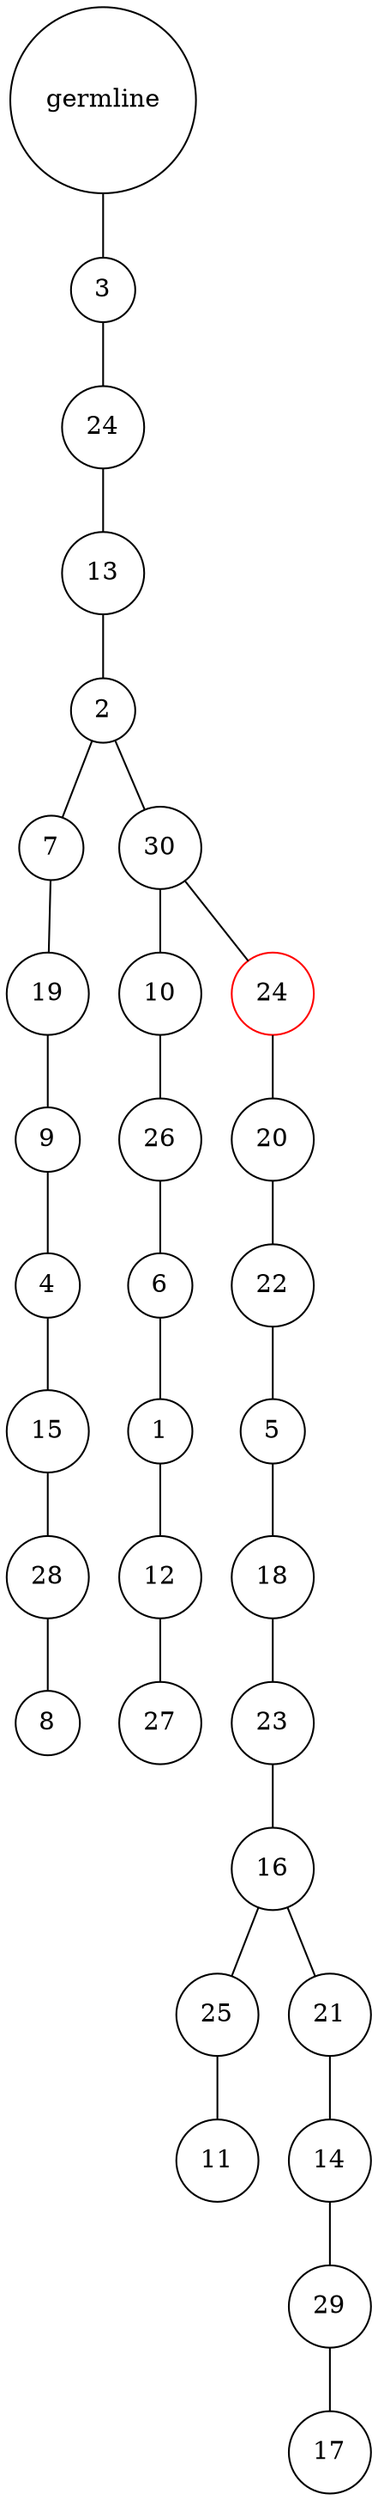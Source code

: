 graph {
	rankdir=UD;
	splines=line;
	node [shape=circle]
	"0x7f53c7d56b20" [label="germline"];
	"0x7f53c7d56b50" [label="3"];
	"0x7f53c7d56b20" -- "0x7f53c7d56b50" ;
	"0x7f53c7d56b80" [label="24"];
	"0x7f53c7d56b50" -- "0x7f53c7d56b80" ;
	"0x7f53c7d56bb0" [label="13"];
	"0x7f53c7d56b80" -- "0x7f53c7d56bb0" ;
	"0x7f53c7d56be0" [label="2"];
	"0x7f53c7d56bb0" -- "0x7f53c7d56be0" ;
	"0x7f53c7d56c10" [label="7"];
	"0x7f53c7d56be0" -- "0x7f53c7d56c10" ;
	"0x7f53c7d56c40" [label="19"];
	"0x7f53c7d56c10" -- "0x7f53c7d56c40" ;
	"0x7f53c7d56c70" [label="9"];
	"0x7f53c7d56c40" -- "0x7f53c7d56c70" ;
	"0x7f53c7d56ca0" [label="4"];
	"0x7f53c7d56c70" -- "0x7f53c7d56ca0" ;
	"0x7f53c7d56cd0" [label="15"];
	"0x7f53c7d56ca0" -- "0x7f53c7d56cd0" ;
	"0x7f53c7d56d00" [label="28"];
	"0x7f53c7d56cd0" -- "0x7f53c7d56d00" ;
	"0x7f53c7d56d30" [label="8"];
	"0x7f53c7d56d00" -- "0x7f53c7d56d30" ;
	"0x7f53c7d56d60" [label="30"];
	"0x7f53c7d56be0" -- "0x7f53c7d56d60" ;
	"0x7f53c7d56d90" [label="10"];
	"0x7f53c7d56d60" -- "0x7f53c7d56d90" ;
	"0x7f53c7d56dc0" [label="26"];
	"0x7f53c7d56d90" -- "0x7f53c7d56dc0" ;
	"0x7f53c7d56df0" [label="6"];
	"0x7f53c7d56dc0" -- "0x7f53c7d56df0" ;
	"0x7f53c7d56e20" [label="1"];
	"0x7f53c7d56df0" -- "0x7f53c7d56e20" ;
	"0x7f53c7d56e50" [label="12"];
	"0x7f53c7d56e20" -- "0x7f53c7d56e50" ;
	"0x7f53c7d56e80" [label="27"];
	"0x7f53c7d56e50" -- "0x7f53c7d56e80" ;
	"0x7f53c7d56eb0" [label="24",color="red"];
	"0x7f53c7d56d60" -- "0x7f53c7d56eb0" ;
	"0x7f53c7d56ee0" [label="20"];
	"0x7f53c7d56eb0" -- "0x7f53c7d56ee0" ;
	"0x7f53c7d56f10" [label="22"];
	"0x7f53c7d56ee0" -- "0x7f53c7d56f10" ;
	"0x7f53c7d56f40" [label="5"];
	"0x7f53c7d56f10" -- "0x7f53c7d56f40" ;
	"0x7f53c7d56f70" [label="18"];
	"0x7f53c7d56f40" -- "0x7f53c7d56f70" ;
	"0x7f53c7d56fa0" [label="23"];
	"0x7f53c7d56f70" -- "0x7f53c7d56fa0" ;
	"0x7f53c7d56fd0" [label="16"];
	"0x7f53c7d56fa0" -- "0x7f53c7d56fd0" ;
	"0x7f53c7ce3040" [label="25"];
	"0x7f53c7d56fd0" -- "0x7f53c7ce3040" ;
	"0x7f53c7ce3070" [label="11"];
	"0x7f53c7ce3040" -- "0x7f53c7ce3070" ;
	"0x7f53c7ce30a0" [label="21"];
	"0x7f53c7d56fd0" -- "0x7f53c7ce30a0" ;
	"0x7f53c7ce30d0" [label="14"];
	"0x7f53c7ce30a0" -- "0x7f53c7ce30d0" ;
	"0x7f53c7ce3100" [label="29"];
	"0x7f53c7ce30d0" -- "0x7f53c7ce3100" ;
	"0x7f53c7ce3130" [label="17"];
	"0x7f53c7ce3100" -- "0x7f53c7ce3130" ;
}
